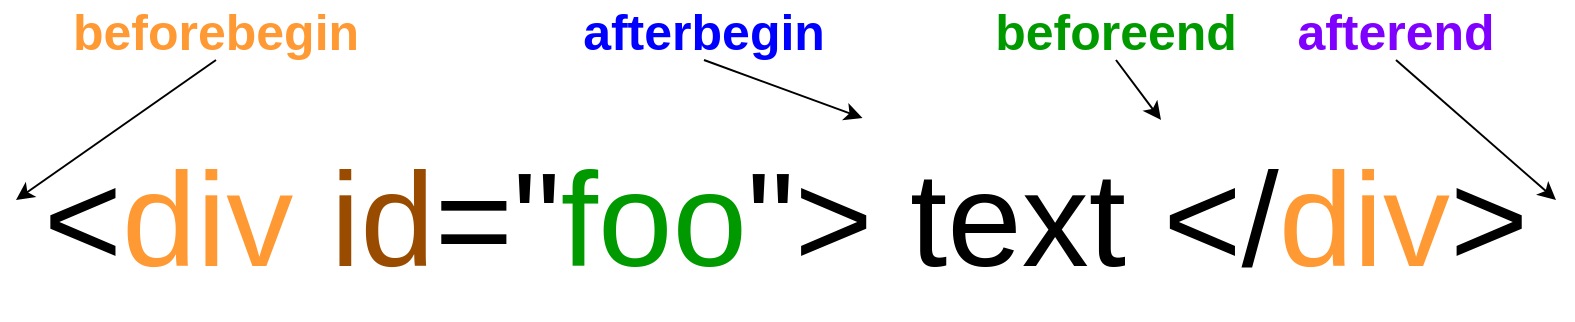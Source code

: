<mxfile version="20.2.3" type="device"><diagram id="9izK-7EfQcmYTzzsq03c" name="페이지-1"><mxGraphModel dx="1298" dy="840" grid="1" gridSize="10" guides="1" tooltips="1" connect="1" arrows="1" fold="1" page="1" pageScale="1" pageWidth="827" pageHeight="1169" math="0" shadow="0"><root><mxCell id="0"/><mxCell id="1" parent="0"/><mxCell id="Atj6jgqYvuTWxhpIt14d-1" value="&lt;font style=&quot;font-size: 67px;&quot;&gt;&amp;lt;&lt;font color=&quot;#ff9933&quot;&gt;div&lt;/font&gt; &lt;font color=&quot;#994c00&quot;&gt;id&lt;/font&gt;=&quot;&lt;font color=&quot;#009900&quot;&gt;foo&lt;/font&gt;&quot;&amp;gt; text &amp;lt;/&lt;font color=&quot;#ff9933&quot;&gt;div&lt;/font&gt;&amp;gt;&lt;/font&gt;" style="text;html=1;strokeColor=none;fillColor=none;align=center;verticalAlign=middle;whiteSpace=wrap;rounded=0;" vertex="1" parent="1"><mxGeometry x="40" y="360" width="750" height="100" as="geometry"/></mxCell><mxCell id="Atj6jgqYvuTWxhpIt14d-2" value="&lt;font size=&quot;1&quot; color=&quot;#ff9933&quot; style=&quot;&quot;&gt;&lt;b style=&quot;font-size: 25px;&quot;&gt;beforebegin&lt;/b&gt;&lt;/font&gt;" style="text;html=1;strokeColor=none;fillColor=none;align=center;verticalAlign=middle;whiteSpace=wrap;rounded=0;fontSize=12;fontColor=#994C00;" vertex="1" parent="1"><mxGeometry x="90" y="300" width="80" height="30" as="geometry"/></mxCell><mxCell id="Atj6jgqYvuTWxhpIt14d-3" value="&lt;font size=&quot;1&quot; color=&quot;#0000ff&quot; style=&quot;&quot;&gt;&lt;b style=&quot;font-size: 25px;&quot;&gt;afterbegin&lt;/b&gt;&lt;/font&gt;" style="text;html=1;strokeColor=none;fillColor=none;align=center;verticalAlign=middle;whiteSpace=wrap;rounded=0;fontSize=12;fontColor=#994C00;" vertex="1" parent="1"><mxGeometry x="334" y="300" width="80" height="30" as="geometry"/></mxCell><mxCell id="Atj6jgqYvuTWxhpIt14d-4" value="&lt;b style=&quot;&quot;&gt;&lt;font style=&quot;font-size: 25px;&quot; color=&quot;#009900&quot;&gt;beforeend&lt;/font&gt;&lt;/b&gt;" style="text;html=1;strokeColor=none;fillColor=none;align=center;verticalAlign=middle;whiteSpace=wrap;rounded=0;fontSize=12;fontColor=#994C00;" vertex="1" parent="1"><mxGeometry x="540" y="300" width="80" height="30" as="geometry"/></mxCell><mxCell id="Atj6jgqYvuTWxhpIt14d-5" value="&lt;b style=&quot;&quot;&gt;&lt;font style=&quot;font-size: 25px;&quot; color=&quot;#7f00ff&quot;&gt;afterend&lt;/font&gt;&lt;/b&gt;" style="text;html=1;strokeColor=none;fillColor=none;align=center;verticalAlign=middle;whiteSpace=wrap;rounded=0;fontSize=12;fontColor=#994C00;" vertex="1" parent="1"><mxGeometry x="680" y="300" width="80" height="30" as="geometry"/></mxCell><mxCell id="Atj6jgqYvuTWxhpIt14d-6" value="" style="endArrow=classic;html=1;rounded=0;fontSize=25;fontColor=#7F00FF;exitX=0.5;exitY=1;exitDx=0;exitDy=0;" edge="1" parent="1" source="Atj6jgqYvuTWxhpIt14d-2"><mxGeometry width="50" height="50" relative="1" as="geometry"><mxPoint x="390" y="390" as="sourcePoint"/><mxPoint x="30" y="400" as="targetPoint"/></mxGeometry></mxCell><mxCell id="Atj6jgqYvuTWxhpIt14d-7" value="" style="endArrow=classic;html=1;rounded=0;fontSize=25;fontColor=#7F00FF;exitX=0.5;exitY=1;exitDx=0;exitDy=0;" edge="1" parent="1" source="Atj6jgqYvuTWxhpIt14d-5"><mxGeometry width="50" height="50" relative="1" as="geometry"><mxPoint x="390" y="390" as="sourcePoint"/><mxPoint x="800" y="400" as="targetPoint"/></mxGeometry></mxCell><mxCell id="Atj6jgqYvuTWxhpIt14d-8" value="" style="endArrow=classic;html=1;rounded=0;fontSize=25;fontColor=#7F00FF;exitX=0.5;exitY=1;exitDx=0;exitDy=0;entryX=0.75;entryY=0;entryDx=0;entryDy=0;" edge="1" parent="1" source="Atj6jgqYvuTWxhpIt14d-4" target="Atj6jgqYvuTWxhpIt14d-1"><mxGeometry width="50" height="50" relative="1" as="geometry"><mxPoint x="390" y="390" as="sourcePoint"/><mxPoint x="640" y="210" as="targetPoint"/></mxGeometry></mxCell><mxCell id="Atj6jgqYvuTWxhpIt14d-10" value="" style="endArrow=classic;html=1;rounded=0;fontSize=25;fontColor=#7F00FF;exitX=0.5;exitY=1;exitDx=0;exitDy=0;entryX=0.551;entryY=-0.01;entryDx=0;entryDy=0;entryPerimeter=0;" edge="1" parent="1" source="Atj6jgqYvuTWxhpIt14d-3" target="Atj6jgqYvuTWxhpIt14d-1"><mxGeometry width="50" height="50" relative="1" as="geometry"><mxPoint x="390" y="390" as="sourcePoint"/><mxPoint x="440" y="340" as="targetPoint"/></mxGeometry></mxCell></root></mxGraphModel></diagram></mxfile>